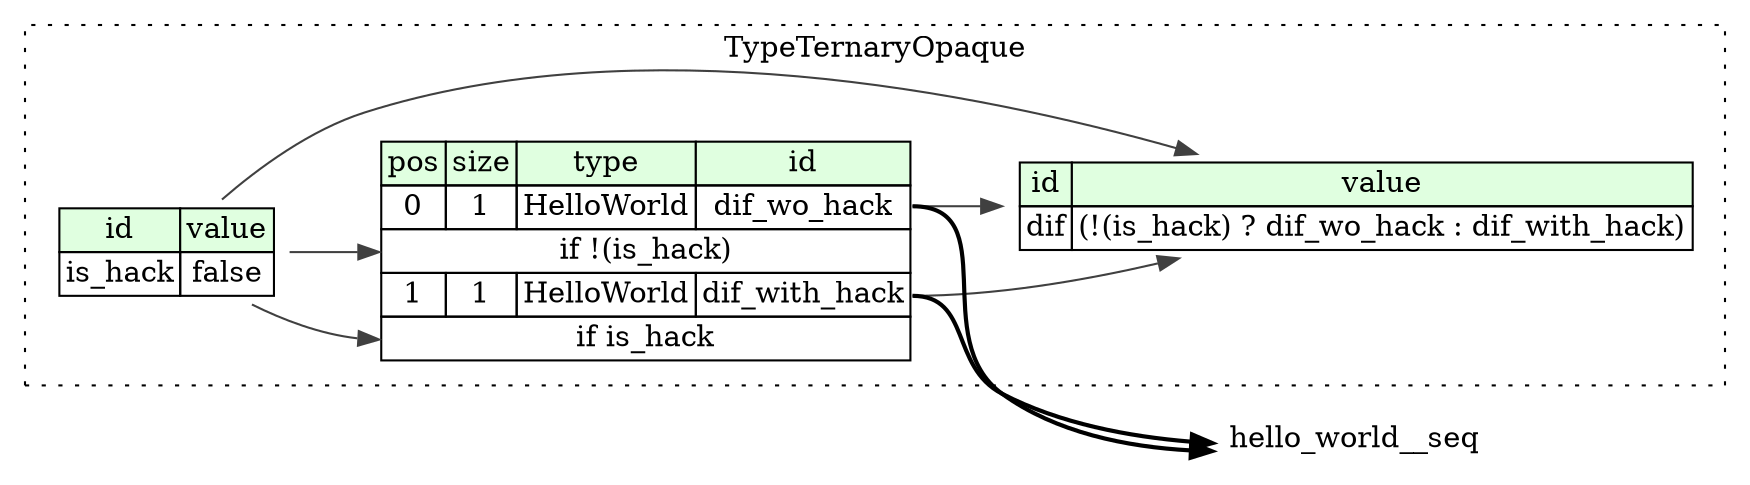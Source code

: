 digraph {
	rankdir=LR;
	node [shape=plaintext];
	subgraph cluster__type_ternary_opaque {
		label="TypeTernaryOpaque";
		graph[style=dotted];

		type_ternary_opaque__seq [label=<<TABLE BORDER="0" CELLBORDER="1" CELLSPACING="0">
			<TR><TD BGCOLOR="#E0FFE0">pos</TD><TD BGCOLOR="#E0FFE0">size</TD><TD BGCOLOR="#E0FFE0">type</TD><TD BGCOLOR="#E0FFE0">id</TD></TR>
			<TR><TD PORT="dif_wo_hack_pos">0</TD><TD PORT="dif_wo_hack_size">1</TD><TD>HelloWorld</TD><TD PORT="dif_wo_hack_type">dif_wo_hack</TD></TR>
			<TR><TD COLSPAN="4" PORT="dif_wo_hack__if">if !(is_hack)</TD></TR>
			<TR><TD PORT="dif_with_hack_pos">1</TD><TD PORT="dif_with_hack_size">1</TD><TD>HelloWorld</TD><TD PORT="dif_with_hack_type">dif_with_hack</TD></TR>
			<TR><TD COLSPAN="4" PORT="dif_with_hack__if">if is_hack</TD></TR>
		</TABLE>>];
		type_ternary_opaque__inst__dif [label=<<TABLE BORDER="0" CELLBORDER="1" CELLSPACING="0">
			<TR><TD BGCOLOR="#E0FFE0">id</TD><TD BGCOLOR="#E0FFE0">value</TD></TR>
			<TR><TD>dif</TD><TD>(!(is_hack) ? dif_wo_hack : dif_with_hack)</TD></TR>
		</TABLE>>];
		type_ternary_opaque__inst__is_hack [label=<<TABLE BORDER="0" CELLBORDER="1" CELLSPACING="0">
			<TR><TD BGCOLOR="#E0FFE0">id</TD><TD BGCOLOR="#E0FFE0">value</TD></TR>
			<TR><TD>is_hack</TD><TD>false</TD></TR>
		</TABLE>>];
	}
	type_ternary_opaque__seq:dif_wo_hack_type -> hello_world__seq [style=bold];
	type_ternary_opaque__inst__is_hack:is_hack_type -> type_ternary_opaque__seq:dif_wo_hack__if [color="#404040"];
	type_ternary_opaque__seq:dif_with_hack_type -> hello_world__seq [style=bold];
	type_ternary_opaque__inst__is_hack:is_hack_type -> type_ternary_opaque__seq:dif_with_hack__if [color="#404040"];
	type_ternary_opaque__inst__is_hack:is_hack_type -> type_ternary_opaque__inst__dif [color="#404040"];
	type_ternary_opaque__seq:dif_wo_hack_type -> type_ternary_opaque__inst__dif [color="#404040"];
	type_ternary_opaque__seq:dif_with_hack_type -> type_ternary_opaque__inst__dif [color="#404040"];
}
